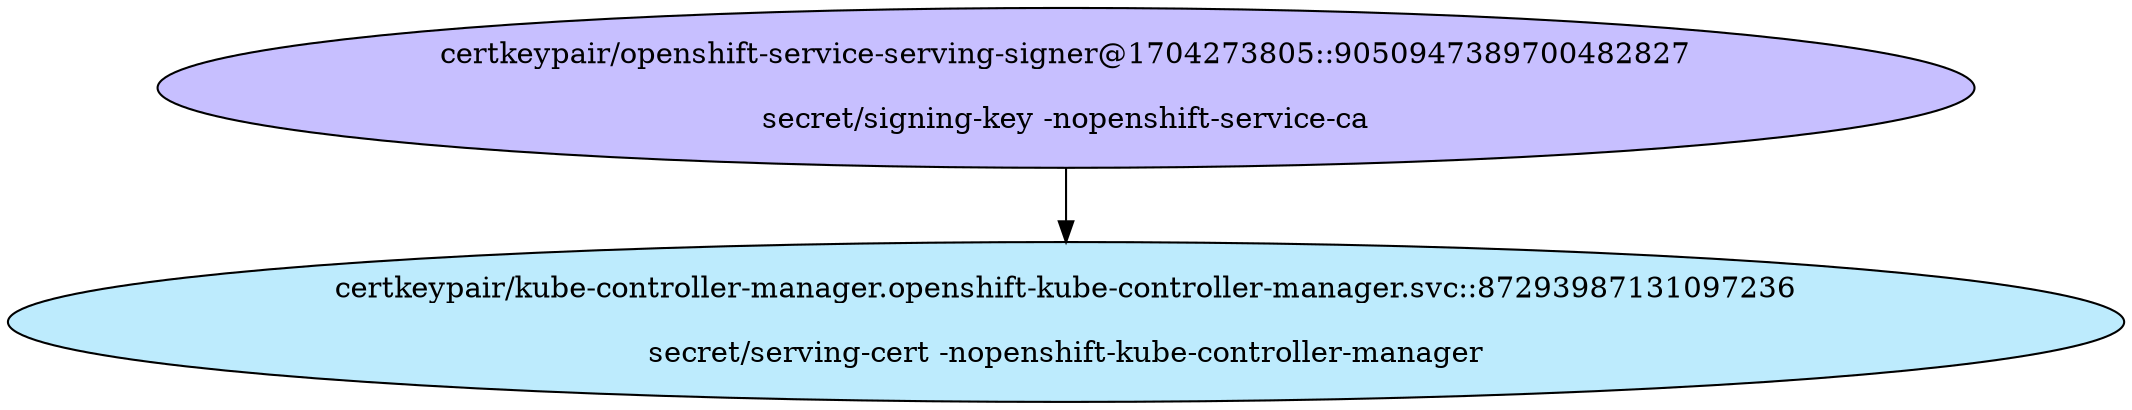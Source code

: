 digraph "Local Certificate" {
  // Node definitions.
  1 [
    label="certkeypair/openshift-service-serving-signer@1704273805::9050947389700482827\n\nsecret/signing-key -nopenshift-service-ca\n"
    style=filled
    fillcolor="#c7bfff"
  ];
  55 [
    label="certkeypair/kube-controller-manager.openshift-kube-controller-manager.svc::87293987131097236\n\nsecret/serving-cert -nopenshift-kube-controller-manager\n"
    style=filled
    fillcolor="#bdebfd"
  ];

  // Edge definitions.
  1 -> 55;
}